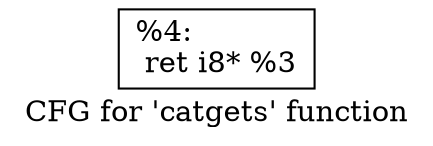 digraph "CFG for 'catgets' function" {
	label="CFG for 'catgets' function";

	Node0x1ee84a0 [shape=record,label="{%4:\l  ret i8* %3\l}"];
}
